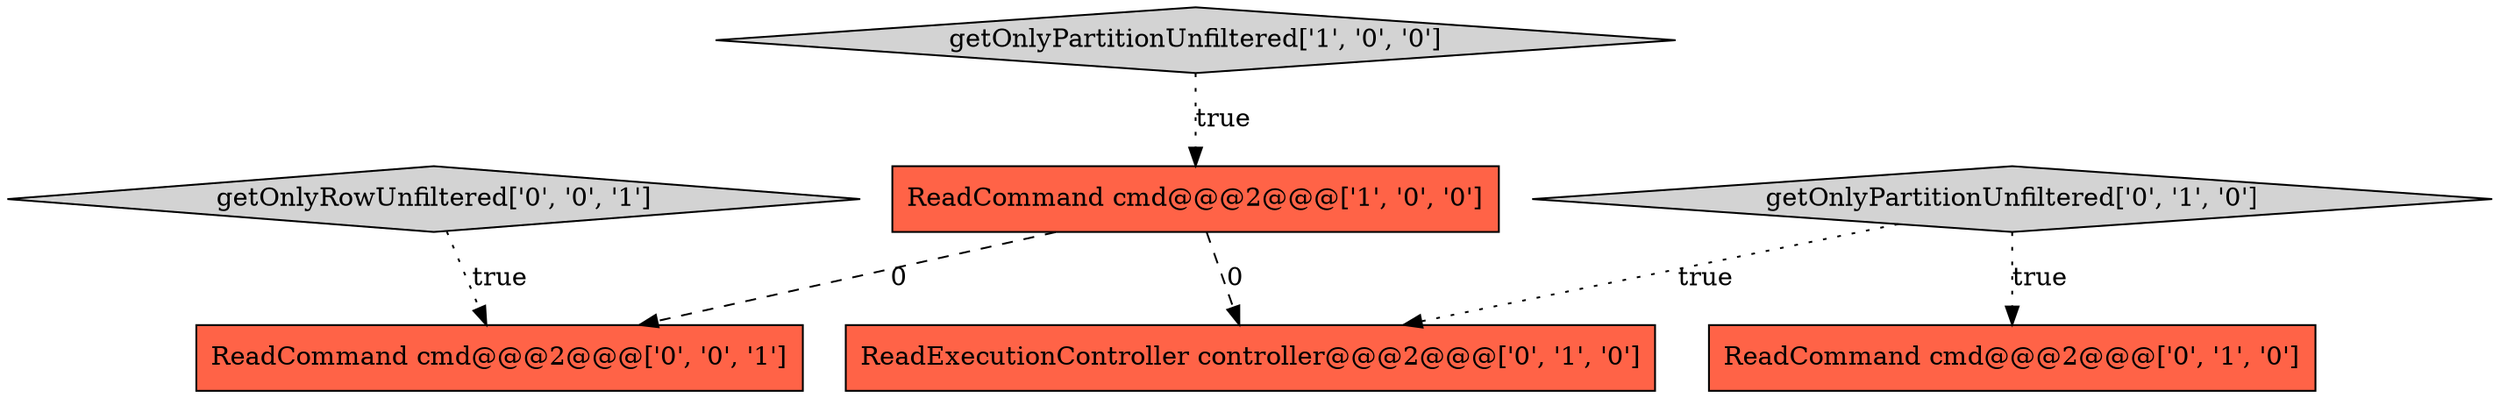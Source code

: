 digraph {
1 [style = filled, label = "getOnlyPartitionUnfiltered['1', '0', '0']", fillcolor = lightgray, shape = diamond image = "AAA0AAABBB1BBB"];
4 [style = filled, label = "getOnlyPartitionUnfiltered['0', '1', '0']", fillcolor = lightgray, shape = diamond image = "AAA0AAABBB2BBB"];
0 [style = filled, label = "ReadCommand cmd@@@2@@@['1', '0', '0']", fillcolor = tomato, shape = box image = "AAA1AAABBB1BBB"];
5 [style = filled, label = "ReadCommand cmd@@@2@@@['0', '0', '1']", fillcolor = tomato, shape = box image = "AAA0AAABBB3BBB"];
3 [style = filled, label = "ReadExecutionController controller@@@2@@@['0', '1', '0']", fillcolor = tomato, shape = box image = "AAA1AAABBB2BBB"];
6 [style = filled, label = "getOnlyRowUnfiltered['0', '0', '1']", fillcolor = lightgray, shape = diamond image = "AAA0AAABBB3BBB"];
2 [style = filled, label = "ReadCommand cmd@@@2@@@['0', '1', '0']", fillcolor = tomato, shape = box image = "AAA0AAABBB2BBB"];
1->0 [style = dotted, label="true"];
4->3 [style = dotted, label="true"];
0->3 [style = dashed, label="0"];
0->5 [style = dashed, label="0"];
4->2 [style = dotted, label="true"];
6->5 [style = dotted, label="true"];
}
